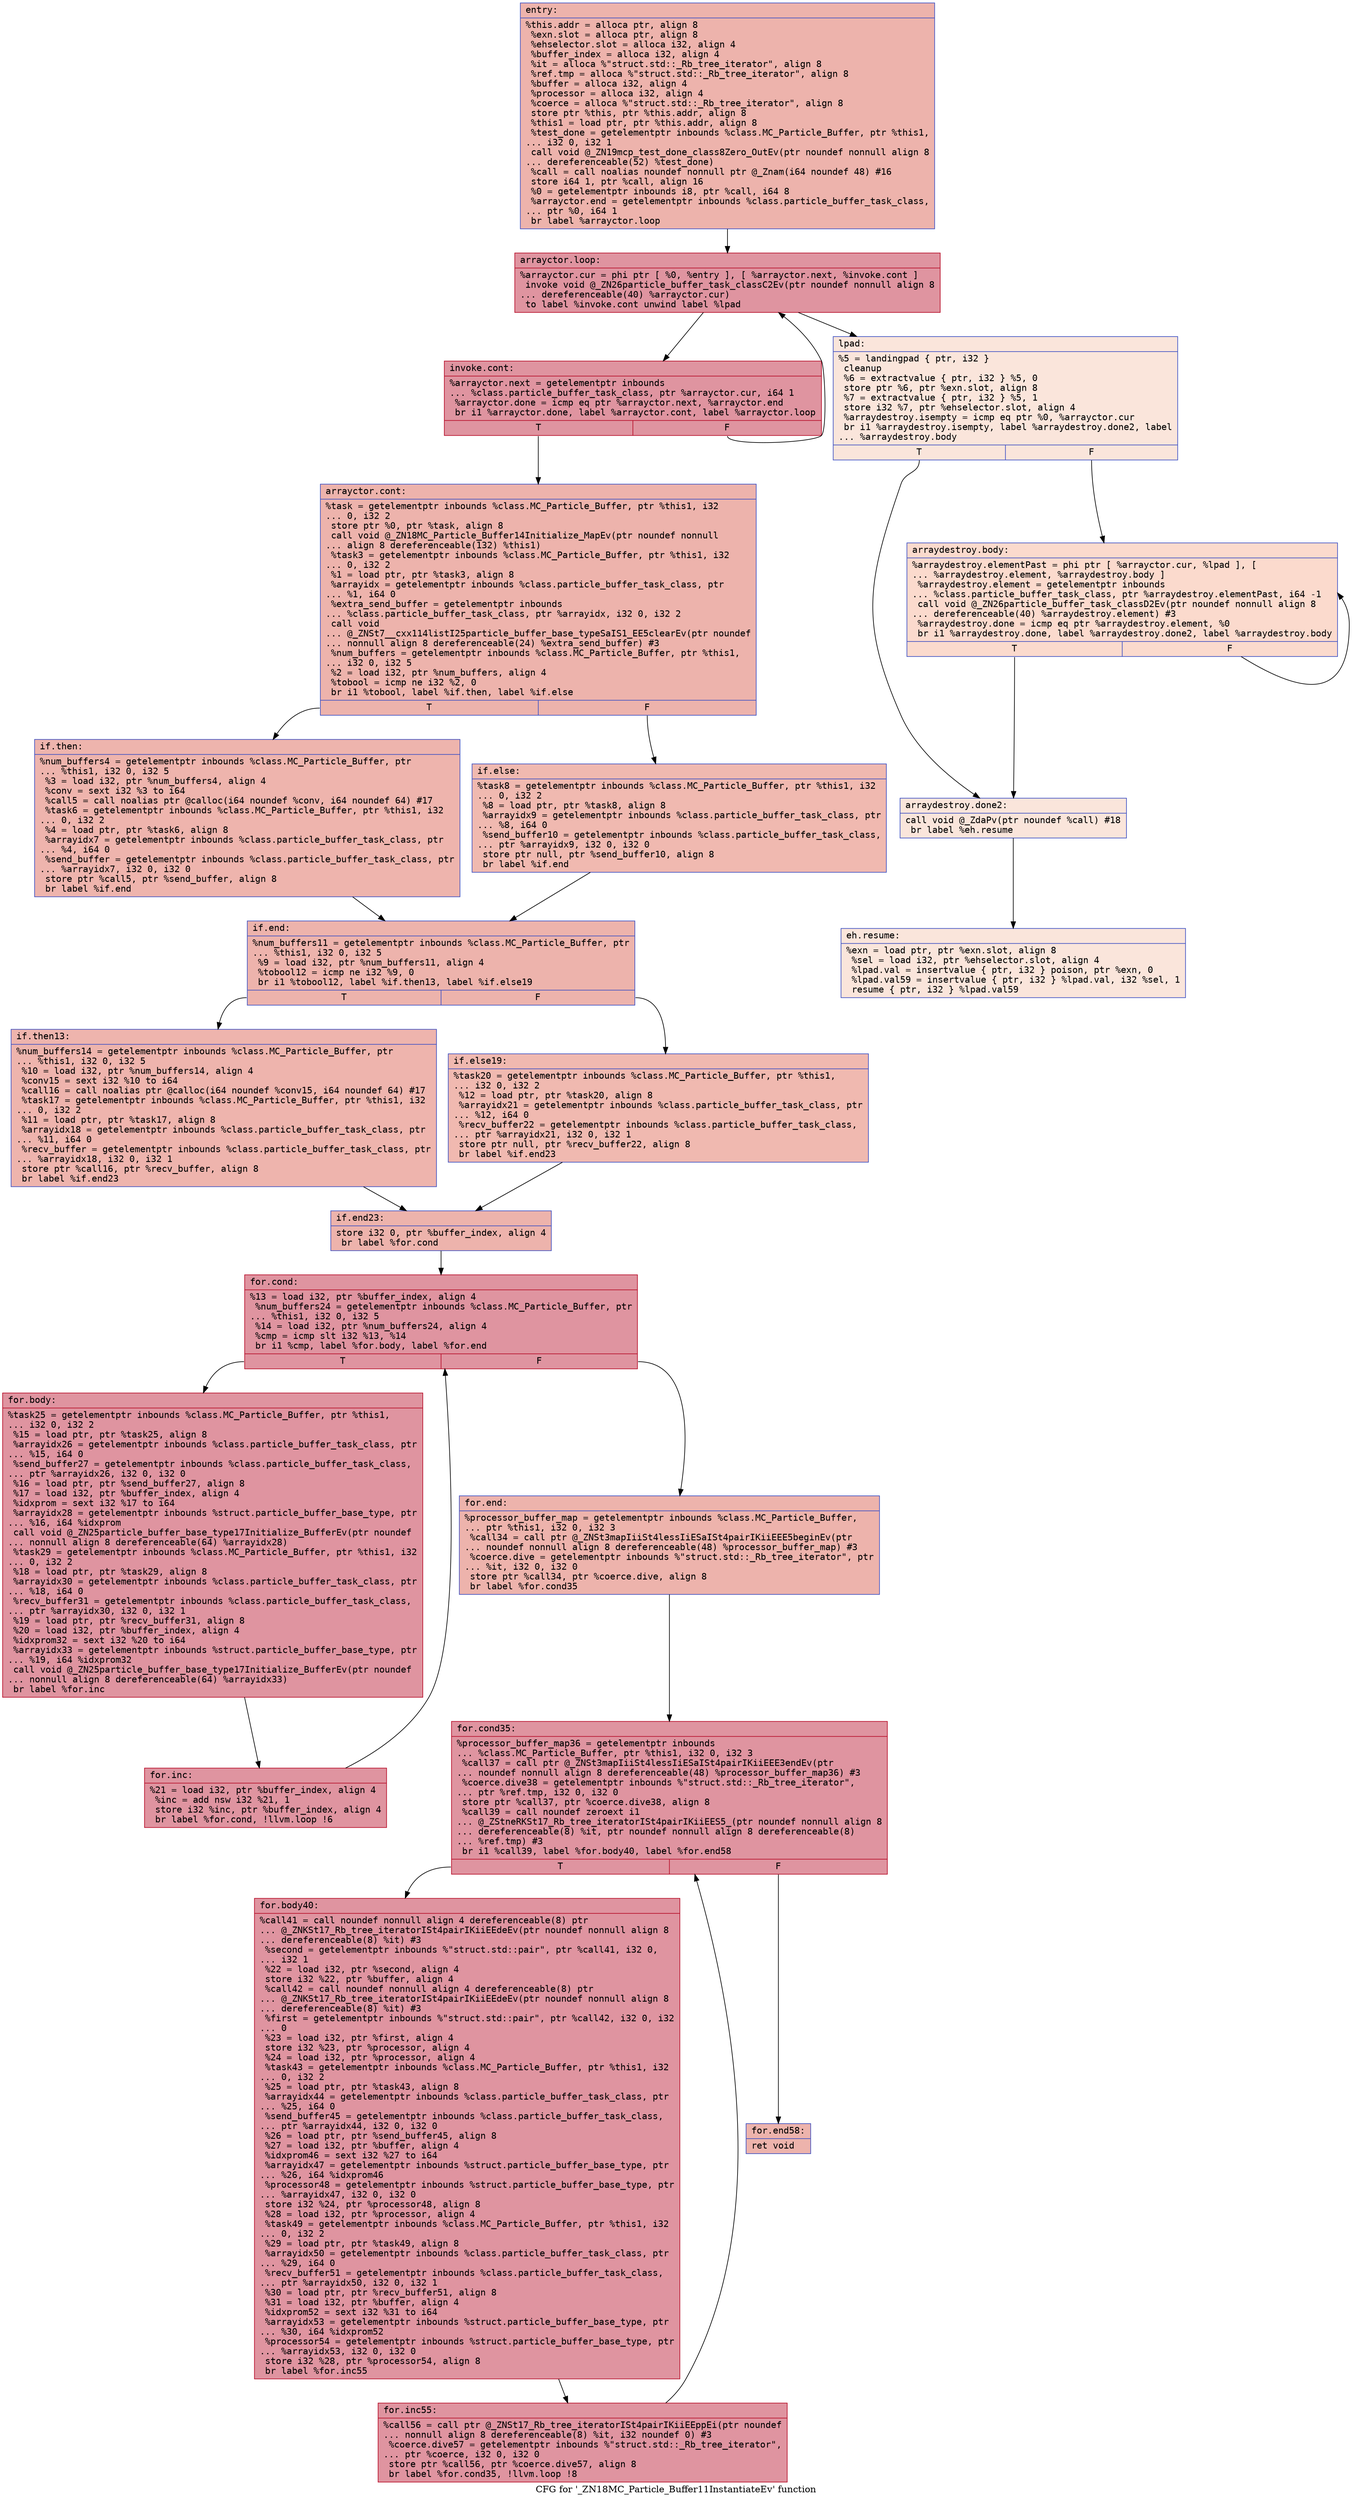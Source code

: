 digraph "CFG for '_ZN18MC_Particle_Buffer11InstantiateEv' function" {
	label="CFG for '_ZN18MC_Particle_Buffer11InstantiateEv' function";

	Node0x558b6943eba0 [shape=record,color="#3d50c3ff", style=filled, fillcolor="#d6524470" fontname="Courier",label="{entry:\l|  %this.addr = alloca ptr, align 8\l  %exn.slot = alloca ptr, align 8\l  %ehselector.slot = alloca i32, align 4\l  %buffer_index = alloca i32, align 4\l  %it = alloca %\"struct.std::_Rb_tree_iterator\", align 8\l  %ref.tmp = alloca %\"struct.std::_Rb_tree_iterator\", align 8\l  %buffer = alloca i32, align 4\l  %processor = alloca i32, align 4\l  %coerce = alloca %\"struct.std::_Rb_tree_iterator\", align 8\l  store ptr %this, ptr %this.addr, align 8\l  %this1 = load ptr, ptr %this.addr, align 8\l  %test_done = getelementptr inbounds %class.MC_Particle_Buffer, ptr %this1,\l... i32 0, i32 1\l  call void @_ZN19mcp_test_done_class8Zero_OutEv(ptr noundef nonnull align 8\l... dereferenceable(52) %test_done)\l  %call = call noalias noundef nonnull ptr @_Znam(i64 noundef 48) #16\l  store i64 1, ptr %call, align 16\l  %0 = getelementptr inbounds i8, ptr %call, i64 8\l  %arrayctor.end = getelementptr inbounds %class.particle_buffer_task_class,\l... ptr %0, i64 1\l  br label %arrayctor.loop\l}"];
	Node0x558b6943eba0 -> Node0x558b6943fb00[tooltip="entry -> arrayctor.loop\nProbability 100.00%" ];
	Node0x558b6943fb00 [shape=record,color="#b70d28ff", style=filled, fillcolor="#b70d2870" fontname="Courier",label="{arrayctor.loop:\l|  %arrayctor.cur = phi ptr [ %0, %entry ], [ %arrayctor.next, %invoke.cont ]\l  invoke void @_ZN26particle_buffer_task_classC2Ev(ptr noundef nonnull align 8\l... dereferenceable(40) %arrayctor.cur)\l          to label %invoke.cont unwind label %lpad\l}"];
	Node0x558b6943fb00 -> Node0x558b6943fcb0[tooltip="arrayctor.loop -> invoke.cont\nProbability 100.00%" ];
	Node0x558b6943fb00 -> Node0x558b6943ff10[tooltip="arrayctor.loop -> lpad\nProbability 0.00%" ];
	Node0x558b6943fcb0 [shape=record,color="#b70d28ff", style=filled, fillcolor="#b70d2870" fontname="Courier",label="{invoke.cont:\l|  %arrayctor.next = getelementptr inbounds\l... %class.particle_buffer_task_class, ptr %arrayctor.cur, i64 1\l  %arrayctor.done = icmp eq ptr %arrayctor.next, %arrayctor.end\l  br i1 %arrayctor.done, label %arrayctor.cont, label %arrayctor.loop\l|{<s0>T|<s1>F}}"];
	Node0x558b6943fcb0:s0 -> Node0x558b69440290[tooltip="invoke.cont -> arrayctor.cont\nProbability 3.12%" ];
	Node0x558b6943fcb0:s1 -> Node0x558b6943fb00[tooltip="invoke.cont -> arrayctor.loop\nProbability 96.88%" ];
	Node0x558b69440290 [shape=record,color="#3d50c3ff", style=filled, fillcolor="#d6524470" fontname="Courier",label="{arrayctor.cont:\l|  %task = getelementptr inbounds %class.MC_Particle_Buffer, ptr %this1, i32\l... 0, i32 2\l  store ptr %0, ptr %task, align 8\l  call void @_ZN18MC_Particle_Buffer14Initialize_MapEv(ptr noundef nonnull\l... align 8 dereferenceable(132) %this1)\l  %task3 = getelementptr inbounds %class.MC_Particle_Buffer, ptr %this1, i32\l... 0, i32 2\l  %1 = load ptr, ptr %task3, align 8\l  %arrayidx = getelementptr inbounds %class.particle_buffer_task_class, ptr\l... %1, i64 0\l  %extra_send_buffer = getelementptr inbounds\l... %class.particle_buffer_task_class, ptr %arrayidx, i32 0, i32 2\l  call void\l... @_ZNSt7__cxx114listI25particle_buffer_base_typeSaIS1_EE5clearEv(ptr noundef\l... nonnull align 8 dereferenceable(24) %extra_send_buffer) #3\l  %num_buffers = getelementptr inbounds %class.MC_Particle_Buffer, ptr %this1,\l... i32 0, i32 5\l  %2 = load i32, ptr %num_buffers, align 4\l  %tobool = icmp ne i32 %2, 0\l  br i1 %tobool, label %if.then, label %if.else\l|{<s0>T|<s1>F}}"];
	Node0x558b69440290:s0 -> Node0x558b6943f540[tooltip="arrayctor.cont -> if.then\nProbability 62.50%" ];
	Node0x558b69440290:s1 -> Node0x558b694410b0[tooltip="arrayctor.cont -> if.else\nProbability 37.50%" ];
	Node0x558b6943f540 [shape=record,color="#3d50c3ff", style=filled, fillcolor="#d8564670" fontname="Courier",label="{if.then:\l|  %num_buffers4 = getelementptr inbounds %class.MC_Particle_Buffer, ptr\l... %this1, i32 0, i32 5\l  %3 = load i32, ptr %num_buffers4, align 4\l  %conv = sext i32 %3 to i64\l  %call5 = call noalias ptr @calloc(i64 noundef %conv, i64 noundef 64) #17\l  %task6 = getelementptr inbounds %class.MC_Particle_Buffer, ptr %this1, i32\l... 0, i32 2\l  %4 = load ptr, ptr %task6, align 8\l  %arrayidx7 = getelementptr inbounds %class.particle_buffer_task_class, ptr\l... %4, i64 0\l  %send_buffer = getelementptr inbounds %class.particle_buffer_task_class, ptr\l... %arrayidx7, i32 0, i32 0\l  store ptr %call5, ptr %send_buffer, align 8\l  br label %if.end\l}"];
	Node0x558b6943f540 -> Node0x558b69441990[tooltip="if.then -> if.end\nProbability 100.00%" ];
	Node0x558b6943ff10 [shape=record,color="#3d50c3ff", style=filled, fillcolor="#f4c5ad70" fontname="Courier",label="{lpad:\l|  %5 = landingpad \{ ptr, i32 \}\l          cleanup\l  %6 = extractvalue \{ ptr, i32 \} %5, 0\l  store ptr %6, ptr %exn.slot, align 8\l  %7 = extractvalue \{ ptr, i32 \} %5, 1\l  store i32 %7, ptr %ehselector.slot, align 4\l  %arraydestroy.isempty = icmp eq ptr %0, %arrayctor.cur\l  br i1 %arraydestroy.isempty, label %arraydestroy.done2, label\l... %arraydestroy.body\l|{<s0>T|<s1>F}}"];
	Node0x558b6943ff10:s0 -> Node0x558b69441ea0[tooltip="lpad -> arraydestroy.done2\nProbability 37.50%" ];
	Node0x558b6943ff10:s1 -> Node0x558b69441f70[tooltip="lpad -> arraydestroy.body\nProbability 62.50%" ];
	Node0x558b69441f70 [shape=record,color="#3d50c3ff", style=filled, fillcolor="#f7ac8e70" fontname="Courier",label="{arraydestroy.body:\l|  %arraydestroy.elementPast = phi ptr [ %arrayctor.cur, %lpad ], [\l... %arraydestroy.element, %arraydestroy.body ]\l  %arraydestroy.element = getelementptr inbounds\l... %class.particle_buffer_task_class, ptr %arraydestroy.elementPast, i64 -1\l  call void @_ZN26particle_buffer_task_classD2Ev(ptr noundef nonnull align 8\l... dereferenceable(40) %arraydestroy.element) #3\l  %arraydestroy.done = icmp eq ptr %arraydestroy.element, %0\l  br i1 %arraydestroy.done, label %arraydestroy.done2, label %arraydestroy.body\l|{<s0>T|<s1>F}}"];
	Node0x558b69441f70:s0 -> Node0x558b69441ea0[tooltip="arraydestroy.body -> arraydestroy.done2\nProbability 3.12%" ];
	Node0x558b69441f70:s1 -> Node0x558b69441f70[tooltip="arraydestroy.body -> arraydestroy.body\nProbability 96.88%" ];
	Node0x558b69441ea0 [shape=record,color="#3d50c3ff", style=filled, fillcolor="#f4c5ad70" fontname="Courier",label="{arraydestroy.done2:\l|  call void @_ZdaPv(ptr noundef %call) #18\l  br label %eh.resume\l}"];
	Node0x558b69441ea0 -> Node0x558b694427e0[tooltip="arraydestroy.done2 -> eh.resume\nProbability 100.00%" ];
	Node0x558b694410b0 [shape=record,color="#3d50c3ff", style=filled, fillcolor="#de614d70" fontname="Courier",label="{if.else:\l|  %task8 = getelementptr inbounds %class.MC_Particle_Buffer, ptr %this1, i32\l... 0, i32 2\l  %8 = load ptr, ptr %task8, align 8\l  %arrayidx9 = getelementptr inbounds %class.particle_buffer_task_class, ptr\l... %8, i64 0\l  %send_buffer10 = getelementptr inbounds %class.particle_buffer_task_class,\l... ptr %arrayidx9, i32 0, i32 0\l  store ptr null, ptr %send_buffer10, align 8\l  br label %if.end\l}"];
	Node0x558b694410b0 -> Node0x558b69441990[tooltip="if.else -> if.end\nProbability 100.00%" ];
	Node0x558b69441990 [shape=record,color="#3d50c3ff", style=filled, fillcolor="#d6524470" fontname="Courier",label="{if.end:\l|  %num_buffers11 = getelementptr inbounds %class.MC_Particle_Buffer, ptr\l... %this1, i32 0, i32 5\l  %9 = load i32, ptr %num_buffers11, align 4\l  %tobool12 = icmp ne i32 %9, 0\l  br i1 %tobool12, label %if.then13, label %if.else19\l|{<s0>T|<s1>F}}"];
	Node0x558b69441990:s0 -> Node0x558b694434d0[tooltip="if.end -> if.then13\nProbability 62.50%" ];
	Node0x558b69441990:s1 -> Node0x558b69443550[tooltip="if.end -> if.else19\nProbability 37.50%" ];
	Node0x558b694434d0 [shape=record,color="#3d50c3ff", style=filled, fillcolor="#d8564670" fontname="Courier",label="{if.then13:\l|  %num_buffers14 = getelementptr inbounds %class.MC_Particle_Buffer, ptr\l... %this1, i32 0, i32 5\l  %10 = load i32, ptr %num_buffers14, align 4\l  %conv15 = sext i32 %10 to i64\l  %call16 = call noalias ptr @calloc(i64 noundef %conv15, i64 noundef 64) #17\l  %task17 = getelementptr inbounds %class.MC_Particle_Buffer, ptr %this1, i32\l... 0, i32 2\l  %11 = load ptr, ptr %task17, align 8\l  %arrayidx18 = getelementptr inbounds %class.particle_buffer_task_class, ptr\l... %11, i64 0\l  %recv_buffer = getelementptr inbounds %class.particle_buffer_task_class, ptr\l... %arrayidx18, i32 0, i32 1\l  store ptr %call16, ptr %recv_buffer, align 8\l  br label %if.end23\l}"];
	Node0x558b694434d0 -> Node0x558b69443d90[tooltip="if.then13 -> if.end23\nProbability 100.00%" ];
	Node0x558b69443550 [shape=record,color="#3d50c3ff", style=filled, fillcolor="#de614d70" fontname="Courier",label="{if.else19:\l|  %task20 = getelementptr inbounds %class.MC_Particle_Buffer, ptr %this1,\l... i32 0, i32 2\l  %12 = load ptr, ptr %task20, align 8\l  %arrayidx21 = getelementptr inbounds %class.particle_buffer_task_class, ptr\l... %12, i64 0\l  %recv_buffer22 = getelementptr inbounds %class.particle_buffer_task_class,\l... ptr %arrayidx21, i32 0, i32 1\l  store ptr null, ptr %recv_buffer22, align 8\l  br label %if.end23\l}"];
	Node0x558b69443550 -> Node0x558b69443d90[tooltip="if.else19 -> if.end23\nProbability 100.00%" ];
	Node0x558b69443d90 [shape=record,color="#3d50c3ff", style=filled, fillcolor="#d6524470" fontname="Courier",label="{if.end23:\l|  store i32 0, ptr %buffer_index, align 4\l  br label %for.cond\l}"];
	Node0x558b69443d90 -> Node0x558b69444350[tooltip="if.end23 -> for.cond\nProbability 100.00%" ];
	Node0x558b69444350 [shape=record,color="#b70d28ff", style=filled, fillcolor="#b70d2870" fontname="Courier",label="{for.cond:\l|  %13 = load i32, ptr %buffer_index, align 4\l  %num_buffers24 = getelementptr inbounds %class.MC_Particle_Buffer, ptr\l... %this1, i32 0, i32 5\l  %14 = load i32, ptr %num_buffers24, align 4\l  %cmp = icmp slt i32 %13, %14\l  br i1 %cmp, label %for.body, label %for.end\l|{<s0>T|<s1>F}}"];
	Node0x558b69444350:s0 -> Node0x558b694446e0[tooltip="for.cond -> for.body\nProbability 96.88%" ];
	Node0x558b69444350:s1 -> Node0x558b69444760[tooltip="for.cond -> for.end\nProbability 3.12%" ];
	Node0x558b694446e0 [shape=record,color="#b70d28ff", style=filled, fillcolor="#b70d2870" fontname="Courier",label="{for.body:\l|  %task25 = getelementptr inbounds %class.MC_Particle_Buffer, ptr %this1,\l... i32 0, i32 2\l  %15 = load ptr, ptr %task25, align 8\l  %arrayidx26 = getelementptr inbounds %class.particle_buffer_task_class, ptr\l... %15, i64 0\l  %send_buffer27 = getelementptr inbounds %class.particle_buffer_task_class,\l... ptr %arrayidx26, i32 0, i32 0\l  %16 = load ptr, ptr %send_buffer27, align 8\l  %17 = load i32, ptr %buffer_index, align 4\l  %idxprom = sext i32 %17 to i64\l  %arrayidx28 = getelementptr inbounds %struct.particle_buffer_base_type, ptr\l... %16, i64 %idxprom\l  call void @_ZN25particle_buffer_base_type17Initialize_BufferEv(ptr noundef\l... nonnull align 8 dereferenceable(64) %arrayidx28)\l  %task29 = getelementptr inbounds %class.MC_Particle_Buffer, ptr %this1, i32\l... 0, i32 2\l  %18 = load ptr, ptr %task29, align 8\l  %arrayidx30 = getelementptr inbounds %class.particle_buffer_task_class, ptr\l... %18, i64 0\l  %recv_buffer31 = getelementptr inbounds %class.particle_buffer_task_class,\l... ptr %arrayidx30, i32 0, i32 1\l  %19 = load ptr, ptr %recv_buffer31, align 8\l  %20 = load i32, ptr %buffer_index, align 4\l  %idxprom32 = sext i32 %20 to i64\l  %arrayidx33 = getelementptr inbounds %struct.particle_buffer_base_type, ptr\l... %19, i64 %idxprom32\l  call void @_ZN25particle_buffer_base_type17Initialize_BufferEv(ptr noundef\l... nonnull align 8 dereferenceable(64) %arrayidx33)\l  br label %for.inc\l}"];
	Node0x558b694446e0 -> Node0x558b69445610[tooltip="for.body -> for.inc\nProbability 100.00%" ];
	Node0x558b69445610 [shape=record,color="#b70d28ff", style=filled, fillcolor="#b70d2870" fontname="Courier",label="{for.inc:\l|  %21 = load i32, ptr %buffer_index, align 4\l  %inc = add nsw i32 %21, 1\l  store i32 %inc, ptr %buffer_index, align 4\l  br label %for.cond, !llvm.loop !6\l}"];
	Node0x558b69445610 -> Node0x558b69444350[tooltip="for.inc -> for.cond\nProbability 100.00%" ];
	Node0x558b69444760 [shape=record,color="#3d50c3ff", style=filled, fillcolor="#d6524470" fontname="Courier",label="{for.end:\l|  %processor_buffer_map = getelementptr inbounds %class.MC_Particle_Buffer,\l... ptr %this1, i32 0, i32 3\l  %call34 = call ptr @_ZNSt3mapIiiSt4lessIiESaISt4pairIKiiEEE5beginEv(ptr\l... noundef nonnull align 8 dereferenceable(48) %processor_buffer_map) #3\l  %coerce.dive = getelementptr inbounds %\"struct.std::_Rb_tree_iterator\", ptr\l... %it, i32 0, i32 0\l  store ptr %call34, ptr %coerce.dive, align 8\l  br label %for.cond35\l}"];
	Node0x558b69444760 -> Node0x558b69446900[tooltip="for.end -> for.cond35\nProbability 100.00%" ];
	Node0x558b69446900 [shape=record,color="#b70d28ff", style=filled, fillcolor="#b70d2870" fontname="Courier",label="{for.cond35:\l|  %processor_buffer_map36 = getelementptr inbounds\l... %class.MC_Particle_Buffer, ptr %this1, i32 0, i32 3\l  %call37 = call ptr @_ZNSt3mapIiiSt4lessIiESaISt4pairIKiiEEE3endEv(ptr\l... noundef nonnull align 8 dereferenceable(48) %processor_buffer_map36) #3\l  %coerce.dive38 = getelementptr inbounds %\"struct.std::_Rb_tree_iterator\",\l... ptr %ref.tmp, i32 0, i32 0\l  store ptr %call37, ptr %coerce.dive38, align 8\l  %call39 = call noundef zeroext i1\l... @_ZStneRKSt17_Rb_tree_iteratorISt4pairIKiiEES5_(ptr noundef nonnull align 8\l... dereferenceable(8) %it, ptr noundef nonnull align 8 dereferenceable(8)\l... %ref.tmp) #3\l  br i1 %call39, label %for.body40, label %for.end58\l|{<s0>T|<s1>F}}"];
	Node0x558b69446900:s0 -> Node0x558b694471a0[tooltip="for.cond35 -> for.body40\nProbability 96.88%" ];
	Node0x558b69446900:s1 -> Node0x558b69447250[tooltip="for.cond35 -> for.end58\nProbability 3.12%" ];
	Node0x558b694471a0 [shape=record,color="#b70d28ff", style=filled, fillcolor="#b70d2870" fontname="Courier",label="{for.body40:\l|  %call41 = call noundef nonnull align 4 dereferenceable(8) ptr\l... @_ZNKSt17_Rb_tree_iteratorISt4pairIKiiEEdeEv(ptr noundef nonnull align 8\l... dereferenceable(8) %it) #3\l  %second = getelementptr inbounds %\"struct.std::pair\", ptr %call41, i32 0,\l... i32 1\l  %22 = load i32, ptr %second, align 4\l  store i32 %22, ptr %buffer, align 4\l  %call42 = call noundef nonnull align 4 dereferenceable(8) ptr\l... @_ZNKSt17_Rb_tree_iteratorISt4pairIKiiEEdeEv(ptr noundef nonnull align 8\l... dereferenceable(8) %it) #3\l  %first = getelementptr inbounds %\"struct.std::pair\", ptr %call42, i32 0, i32\l... 0\l  %23 = load i32, ptr %first, align 4\l  store i32 %23, ptr %processor, align 4\l  %24 = load i32, ptr %processor, align 4\l  %task43 = getelementptr inbounds %class.MC_Particle_Buffer, ptr %this1, i32\l... 0, i32 2\l  %25 = load ptr, ptr %task43, align 8\l  %arrayidx44 = getelementptr inbounds %class.particle_buffer_task_class, ptr\l... %25, i64 0\l  %send_buffer45 = getelementptr inbounds %class.particle_buffer_task_class,\l... ptr %arrayidx44, i32 0, i32 0\l  %26 = load ptr, ptr %send_buffer45, align 8\l  %27 = load i32, ptr %buffer, align 4\l  %idxprom46 = sext i32 %27 to i64\l  %arrayidx47 = getelementptr inbounds %struct.particle_buffer_base_type, ptr\l... %26, i64 %idxprom46\l  %processor48 = getelementptr inbounds %struct.particle_buffer_base_type, ptr\l... %arrayidx47, i32 0, i32 0\l  store i32 %24, ptr %processor48, align 8\l  %28 = load i32, ptr %processor, align 4\l  %task49 = getelementptr inbounds %class.MC_Particle_Buffer, ptr %this1, i32\l... 0, i32 2\l  %29 = load ptr, ptr %task49, align 8\l  %arrayidx50 = getelementptr inbounds %class.particle_buffer_task_class, ptr\l... %29, i64 0\l  %recv_buffer51 = getelementptr inbounds %class.particle_buffer_task_class,\l... ptr %arrayidx50, i32 0, i32 1\l  %30 = load ptr, ptr %recv_buffer51, align 8\l  %31 = load i32, ptr %buffer, align 4\l  %idxprom52 = sext i32 %31 to i64\l  %arrayidx53 = getelementptr inbounds %struct.particle_buffer_base_type, ptr\l... %30, i64 %idxprom52\l  %processor54 = getelementptr inbounds %struct.particle_buffer_base_type, ptr\l... %arrayidx53, i32 0, i32 0\l  store i32 %28, ptr %processor54, align 8\l  br label %for.inc55\l}"];
	Node0x558b694471a0 -> Node0x558b69449090[tooltip="for.body40 -> for.inc55\nProbability 100.00%" ];
	Node0x558b69449090 [shape=record,color="#b70d28ff", style=filled, fillcolor="#b70d2870" fontname="Courier",label="{for.inc55:\l|  %call56 = call ptr @_ZNSt17_Rb_tree_iteratorISt4pairIKiiEEppEi(ptr noundef\l... nonnull align 8 dereferenceable(8) %it, i32 noundef 0) #3\l  %coerce.dive57 = getelementptr inbounds %\"struct.std::_Rb_tree_iterator\",\l... ptr %coerce, i32 0, i32 0\l  store ptr %call56, ptr %coerce.dive57, align 8\l  br label %for.cond35, !llvm.loop !8\l}"];
	Node0x558b69449090 -> Node0x558b69446900[tooltip="for.inc55 -> for.cond35\nProbability 100.00%" ];
	Node0x558b69447250 [shape=record,color="#3d50c3ff", style=filled, fillcolor="#d6524470" fontname="Courier",label="{for.end58:\l|  ret void\l}"];
	Node0x558b694427e0 [shape=record,color="#3d50c3ff", style=filled, fillcolor="#f4c5ad70" fontname="Courier",label="{eh.resume:\l|  %exn = load ptr, ptr %exn.slot, align 8\l  %sel = load i32, ptr %ehselector.slot, align 4\l  %lpad.val = insertvalue \{ ptr, i32 \} poison, ptr %exn, 0\l  %lpad.val59 = insertvalue \{ ptr, i32 \} %lpad.val, i32 %sel, 1\l  resume \{ ptr, i32 \} %lpad.val59\l}"];
}
